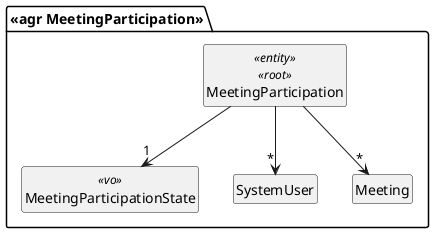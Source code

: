 @startuml

hide circles
hide attributes
hide methods

package "<<agr MeetingParticipation>>"{
    class MeetingParticipation<<entity>><<root>>{}
    class MeetingParticipationState<<vo>>{}

    MeetingParticipation --> "*" SystemUser
    MeetingParticipation --> "*" Meeting
    MeetingParticipation --> "1" MeetingParticipationState
}
@enduml